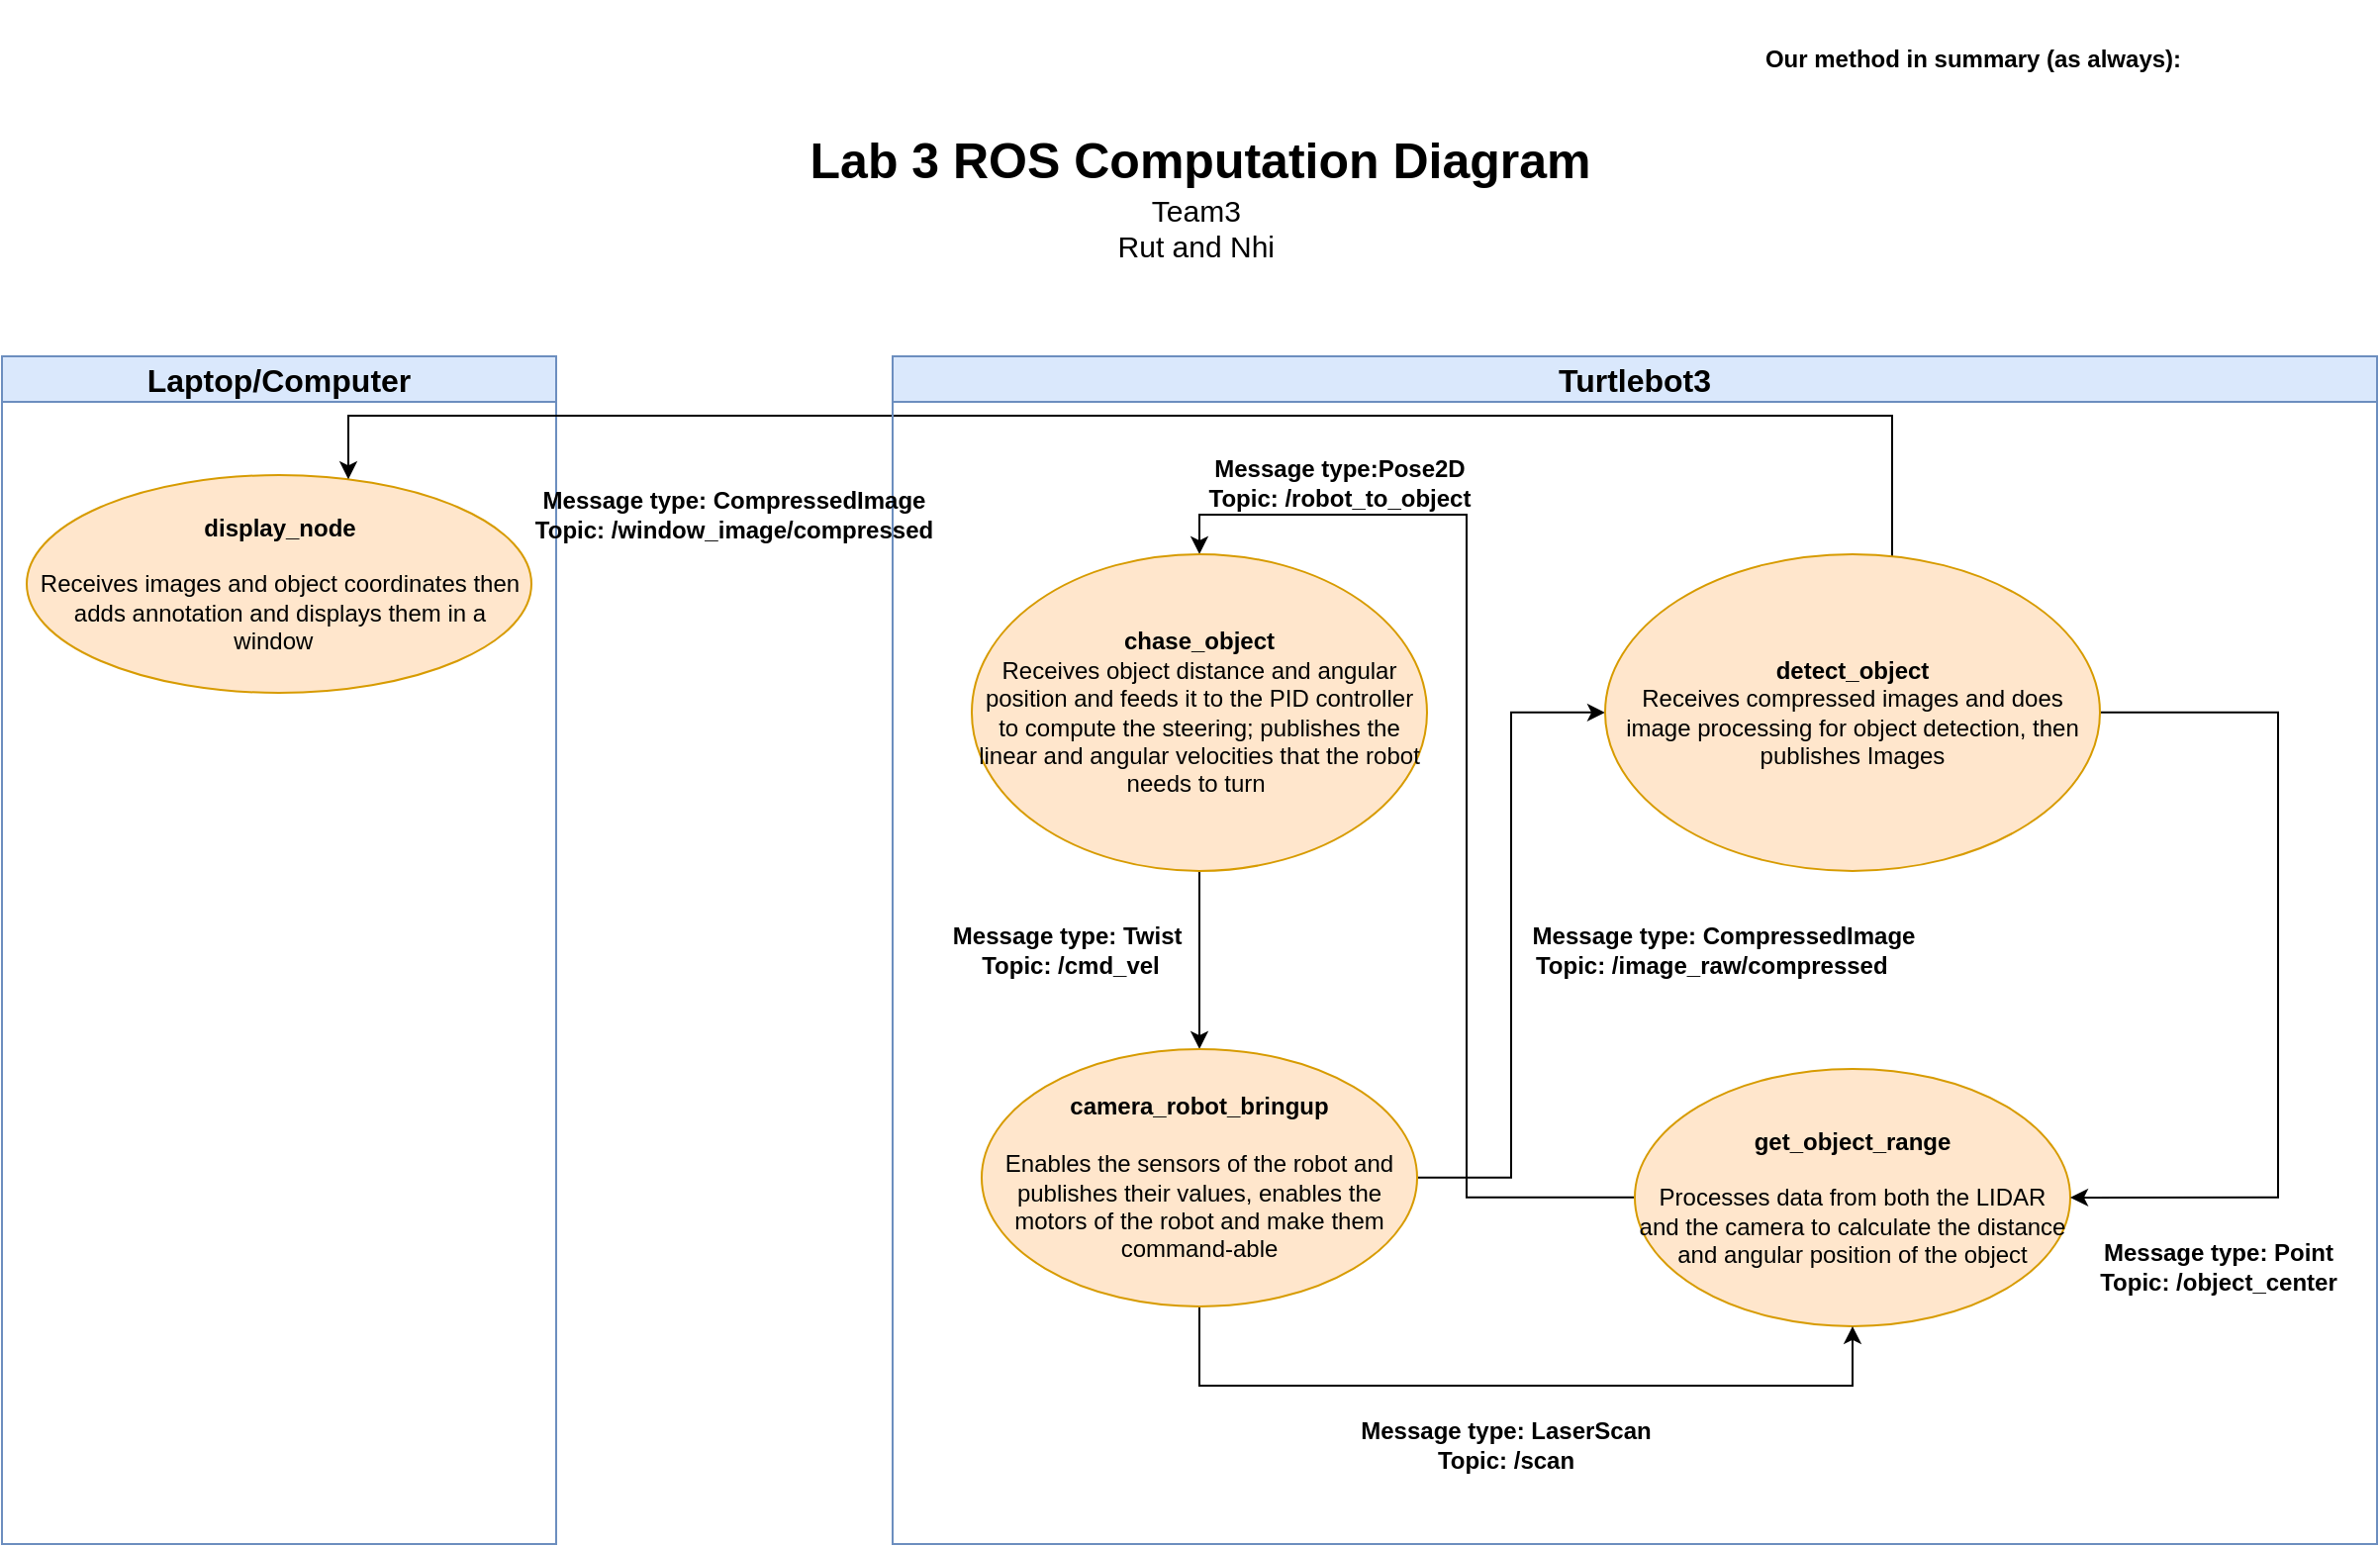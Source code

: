 <mxfile version="24.7.16">
  <diagram name="Page-1" id="jFXPxsinCvkzF3TZ9HeM">
    <mxGraphModel dx="2537" dy="2008" grid="1" gridSize="10" guides="1" tooltips="1" connect="1" arrows="1" fold="1" page="1" pageScale="1" pageWidth="850" pageHeight="1100" math="0" shadow="0">
      <root>
        <mxCell id="0" />
        <mxCell id="1" parent="0" />
        <mxCell id="lOsoRfdgfjEW7fB-648a-1" value="Laptop/Computer" style="swimlane;whiteSpace=wrap;html=1;fillColor=#dae8fc;strokeColor=#6c8ebf;fontSize=16;" parent="1" vertex="1">
          <mxGeometry x="-280" y="160" width="280" height="600" as="geometry" />
        </mxCell>
        <mxCell id="lOsoRfdgfjEW7fB-648a-2" value="&lt;div&gt;&lt;b&gt;display_node&lt;/b&gt;&lt;/div&gt;&lt;div&gt;&lt;b&gt;&lt;br&gt;&lt;/b&gt;&lt;/div&gt;&lt;div&gt;Receives images and object coordinates then adds annotation and displays them in a window&amp;nbsp;&amp;nbsp;&lt;/div&gt;" style="ellipse;whiteSpace=wrap;html=1;fillColor=#ffe6cc;strokeColor=#d79b00;" parent="lOsoRfdgfjEW7fB-648a-1" vertex="1">
          <mxGeometry x="12.5" y="60" width="255" height="110" as="geometry" />
        </mxCell>
        <mxCell id="lOsoRfdgfjEW7fB-648a-13" style="edgeStyle=orthogonalEdgeStyle;rounded=0;orthogonalLoop=1;jettySize=auto;html=1;" parent="1" source="lOsoRfdgfjEW7fB-648a-9" target="lOsoRfdgfjEW7fB-648a-2" edge="1">
          <mxGeometry relative="1" as="geometry">
            <Array as="points">
              <mxPoint x="675" y="190" />
              <mxPoint x="-105" y="190" />
            </Array>
          </mxGeometry>
        </mxCell>
        <mxCell id="lOsoRfdgfjEW7fB-648a-14" value="Turtlebot3" style="swimlane;whiteSpace=wrap;html=1;fillColor=#dae8fc;strokeColor=#6c8ebf;fontSize=16;" parent="1" vertex="1">
          <mxGeometry x="170" y="160" width="750" height="600" as="geometry" />
        </mxCell>
        <mxCell id="FswiAyByx9NlZA37DIq2-16" style="edgeStyle=orthogonalEdgeStyle;rounded=0;orthogonalLoop=1;jettySize=auto;html=1;entryX=0.5;entryY=0;entryDx=0;entryDy=0;" edge="1" parent="lOsoRfdgfjEW7fB-648a-14" source="lOsoRfdgfjEW7fB-648a-32" target="lOsoRfdgfjEW7fB-648a-5">
          <mxGeometry relative="1" as="geometry">
            <Array as="points">
              <mxPoint x="290" y="424.94" />
              <mxPoint x="290" y="79.94" />
              <mxPoint x="155" y="79.94" />
            </Array>
          </mxGeometry>
        </mxCell>
        <mxCell id="lOsoRfdgfjEW7fB-648a-32" value="&lt;div&gt;&lt;b&gt;get_object_range&lt;/b&gt;&lt;br&gt;&lt;/div&gt;&lt;div&gt;&lt;b&gt;&lt;br&gt;&lt;/b&gt;&lt;/div&gt;&lt;div&gt; Processes data from both the LIDAR and the camera to calculate the distance and angular position of the object&lt;/div&gt;" style="ellipse;whiteSpace=wrap;html=1;fillColor=#ffe6cc;strokeColor=#d79b00;" parent="lOsoRfdgfjEW7fB-648a-14" vertex="1">
          <mxGeometry x="375" y="359.94" width="220" height="130" as="geometry" />
        </mxCell>
        <mxCell id="FswiAyByx9NlZA37DIq2-4" style="edgeStyle=orthogonalEdgeStyle;rounded=0;orthogonalLoop=1;jettySize=auto;html=1;entryX=1;entryY=0.5;entryDx=0;entryDy=0;" edge="1" parent="lOsoRfdgfjEW7fB-648a-14" source="lOsoRfdgfjEW7fB-648a-9" target="lOsoRfdgfjEW7fB-648a-32">
          <mxGeometry relative="1" as="geometry">
            <Array as="points">
              <mxPoint x="700" y="179.94" />
              <mxPoint x="700" y="424.94" />
            </Array>
          </mxGeometry>
        </mxCell>
        <mxCell id="FswiAyByx9NlZA37DIq2-5" value="Message type: Point&lt;div style=&quot;font-size: 12px;&quot;&gt;Topic: /object_center&lt;/div&gt;" style="text;html=1;align=center;verticalAlign=middle;whiteSpace=wrap;rounded=0;fontStyle=1;fontSize=12;" vertex="1" parent="lOsoRfdgfjEW7fB-648a-14">
          <mxGeometry x="590" y="429.94" width="160" height="60" as="geometry" />
        </mxCell>
        <mxCell id="FswiAyByx9NlZA37DIq2-11" style="edgeStyle=orthogonalEdgeStyle;rounded=0;orthogonalLoop=1;jettySize=auto;html=1;entryX=0.5;entryY=0;entryDx=0;entryDy=0;" edge="1" parent="lOsoRfdgfjEW7fB-648a-14" source="lOsoRfdgfjEW7fB-648a-5" target="lOsoRfdgfjEW7fB-648a-7">
          <mxGeometry relative="1" as="geometry" />
        </mxCell>
        <mxCell id="lOsoRfdgfjEW7fB-648a-5" value="&lt;div&gt;&lt;b&gt;chase_object&lt;/b&gt;&lt;/div&gt;&lt;div&gt;Receives object distance and angular position and feeds it to the PID controller to compute the steering; publishes the linear and angular velocities that the robot needs to turn&lt;span style=&quot;background-color: initial;&quot;&gt;&amp;nbsp;&lt;/span&gt;&lt;/div&gt;" style="ellipse;whiteSpace=wrap;html=1;fillColor=#ffe6cc;strokeColor=#d79b00;" parent="lOsoRfdgfjEW7fB-648a-14" vertex="1">
          <mxGeometry x="40" y="99.94" width="230" height="160" as="geometry" />
        </mxCell>
        <mxCell id="FswiAyByx9NlZA37DIq2-12" style="edgeStyle=orthogonalEdgeStyle;rounded=0;orthogonalLoop=1;jettySize=auto;html=1;entryX=0;entryY=0.5;entryDx=0;entryDy=0;" edge="1" parent="lOsoRfdgfjEW7fB-648a-14" source="lOsoRfdgfjEW7fB-648a-7" target="lOsoRfdgfjEW7fB-648a-9">
          <mxGeometry relative="1" as="geometry" />
        </mxCell>
        <mxCell id="FswiAyByx9NlZA37DIq2-13" style="edgeStyle=orthogonalEdgeStyle;rounded=0;orthogonalLoop=1;jettySize=auto;html=1;entryX=0.5;entryY=1;entryDx=0;entryDy=0;" edge="1" parent="lOsoRfdgfjEW7fB-648a-14" source="lOsoRfdgfjEW7fB-648a-7" target="lOsoRfdgfjEW7fB-648a-32">
          <mxGeometry relative="1" as="geometry">
            <Array as="points">
              <mxPoint x="155" y="519.94" />
              <mxPoint x="485" y="519.94" />
            </Array>
          </mxGeometry>
        </mxCell>
        <mxCell id="lOsoRfdgfjEW7fB-648a-7" value="&lt;b&gt;camera_robot_bringup&lt;/b&gt;&lt;div&gt;&lt;br&gt;&lt;/div&gt;&lt;div&gt;Enables the sensors of the robot and publishes their values, enables the motors of the robot and make them command-able&lt;/div&gt;" style="ellipse;whiteSpace=wrap;html=1;fillColor=#ffe6cc;strokeColor=#d79b00;" parent="lOsoRfdgfjEW7fB-648a-14" vertex="1">
          <mxGeometry x="45" y="349.94" width="220" height="130" as="geometry" />
        </mxCell>
        <mxCell id="lOsoRfdgfjEW7fB-648a-9" value="&lt;div&gt;&lt;b&gt;detect_object&lt;/b&gt;&lt;/div&gt;&lt;div&gt;&lt;div&gt;Receives compressed images and does image processing for object detection, then publishes Images&lt;/div&gt;&lt;/div&gt;" style="ellipse;whiteSpace=wrap;html=1;fillColor=#ffe6cc;strokeColor=#d79b00;" parent="lOsoRfdgfjEW7fB-648a-14" vertex="1">
          <mxGeometry x="360" y="99.94" width="250" height="160" as="geometry" />
        </mxCell>
        <mxCell id="lOsoRfdgfjEW7fB-648a-10" value="&lt;font style=&quot;font-size: 12px;&quot;&gt;Message type: CompressedImage&lt;/font&gt;&lt;div style=&quot;font-size: 12px;&quot;&gt;&lt;font style=&quot;font-size: 12px;&quot;&gt;Topic: /image_raw/compressed &lt;span style=&quot;white-space: pre;&quot;&gt;&#x9;&lt;/span&gt;&amp;nbsp;&lt;/font&gt;&lt;/div&gt;" style="text;html=1;align=center;verticalAlign=middle;whiteSpace=wrap;rounded=0;fontStyle=1;fontSize=11;spacing=-8;" parent="lOsoRfdgfjEW7fB-648a-14" vertex="1">
          <mxGeometry x="300" y="269.94" width="240" height="60" as="geometry" />
        </mxCell>
        <mxCell id="lOsoRfdgfjEW7fB-648a-33" value="&lt;font style=&quot;font-size: 12px;&quot;&gt;Message type: LaserScan&lt;/font&gt;&lt;div style=&quot;font-size: 12px;&quot;&gt;&lt;font style=&quot;font-size: 12px;&quot;&gt;Topic: /scan&lt;/font&gt;&lt;/div&gt;" style="text;html=1;align=center;verticalAlign=middle;whiteSpace=wrap;rounded=0;fontStyle=1;fontSize=11;spacing=-8;" parent="lOsoRfdgfjEW7fB-648a-14" vertex="1">
          <mxGeometry x="190" y="519.94" width="240" height="60" as="geometry" />
        </mxCell>
        <mxCell id="FswiAyByx9NlZA37DIq2-15" value="Message type: Twist&amp;nbsp;&lt;div style=&quot;font-size: 12px;&quot;&gt;&lt;span style=&quot;background-color: initial; font-size: 12px;&quot;&gt;Topic: /cmd_vel&lt;/span&gt;&lt;br style=&quot;font-size: 12px;&quot;&gt;&lt;/div&gt;" style="text;html=1;align=center;verticalAlign=middle;whiteSpace=wrap;rounded=0;fontStyle=1;fontSize=12;" vertex="1" parent="lOsoRfdgfjEW7fB-648a-14">
          <mxGeometry x="10" y="269.94" width="160" height="60" as="geometry" />
        </mxCell>
        <mxCell id="lOsoRfdgfjEW7fB-648a-12" value="Message type:Pose2D&lt;div style=&quot;font-size: 12px;&quot;&gt;&lt;span style=&quot;background-color: initial; font-size: 12px;&quot;&gt;Topic: /robot_to_object&lt;/span&gt;&lt;br style=&quot;font-size: 12px;&quot;&gt;&lt;/div&gt;" style="text;html=1;align=center;verticalAlign=middle;whiteSpace=wrap;rounded=0;fontStyle=1;fontSize=12;" parent="lOsoRfdgfjEW7fB-648a-14" vertex="1">
          <mxGeometry x="146" y="33.94" width="160" height="60" as="geometry" />
        </mxCell>
        <mxCell id="lOsoRfdgfjEW7fB-648a-25" value="Lab 3 ROS Computation Diagram" style="text;html=1;align=center;verticalAlign=middle;resizable=0;points=[];autosize=1;strokeColor=none;fillColor=none;fontStyle=1;fontSize=25;" parent="1" vertex="1">
          <mxGeometry x="125" y="40" width="400" height="40" as="geometry" />
        </mxCell>
        <mxCell id="lOsoRfdgfjEW7fB-648a-26" value="Team3&amp;nbsp;&lt;div style=&quot;font-size: 15px;&quot;&gt;Rut and Nhi&lt;span style=&quot;background-color: initial; font-size: 15px;&quot;&gt;&amp;nbsp;&lt;/span&gt;&lt;/div&gt;" style="text;html=1;align=center;verticalAlign=middle;whiteSpace=wrap;rounded=0;fontSize=15;" parent="1" vertex="1">
          <mxGeometry x="232.5" y="80" width="185" height="30" as="geometry" />
        </mxCell>
        <mxCell id="lOsoRfdgfjEW7fB-648a-27" value="&lt;font style=&quot;font-size: 12px;&quot;&gt;Message type: CompressedImage&lt;/font&gt;&lt;div style=&quot;font-size: 12px;&quot;&gt;&lt;font style=&quot;font-size: 12px;&quot;&gt;Topic: /window_image/compressed&lt;/font&gt;&lt;/div&gt;" style="text;html=1;align=center;verticalAlign=middle;whiteSpace=wrap;rounded=0;fontStyle=1;fontSize=12;spacing=-8;" parent="1" vertex="1">
          <mxGeometry x="-30" y="210" width="240" height="60" as="geometry" />
        </mxCell>
        <mxCell id="FswiAyByx9NlZA37DIq2-20" value="" style="shape=image;verticalLabelPosition=bottom;labelBackgroundColor=default;verticalAlign=top;aspect=fixed;imageAspect=0;image=https://learnopencv.com/wp-content/uploads/2024/09/pid_controller_meme.jpeg;" vertex="1" parent="1">
          <mxGeometry x="620" y="21" width="192.12" height="122" as="geometry" />
        </mxCell>
        <mxCell id="FswiAyByx9NlZA37DIq2-21" value="&lt;span style=&quot;font-size: 12px;&quot;&gt;Our method in summary (as always):&lt;/span&gt;" style="text;html=1;align=center;verticalAlign=middle;whiteSpace=wrap;rounded=0;fontStyle=1;fontSize=11;spacing=-8;" vertex="1" parent="1">
          <mxGeometry x="596.06" y="-20.0" width="240" height="60" as="geometry" />
        </mxCell>
      </root>
    </mxGraphModel>
  </diagram>
</mxfile>
